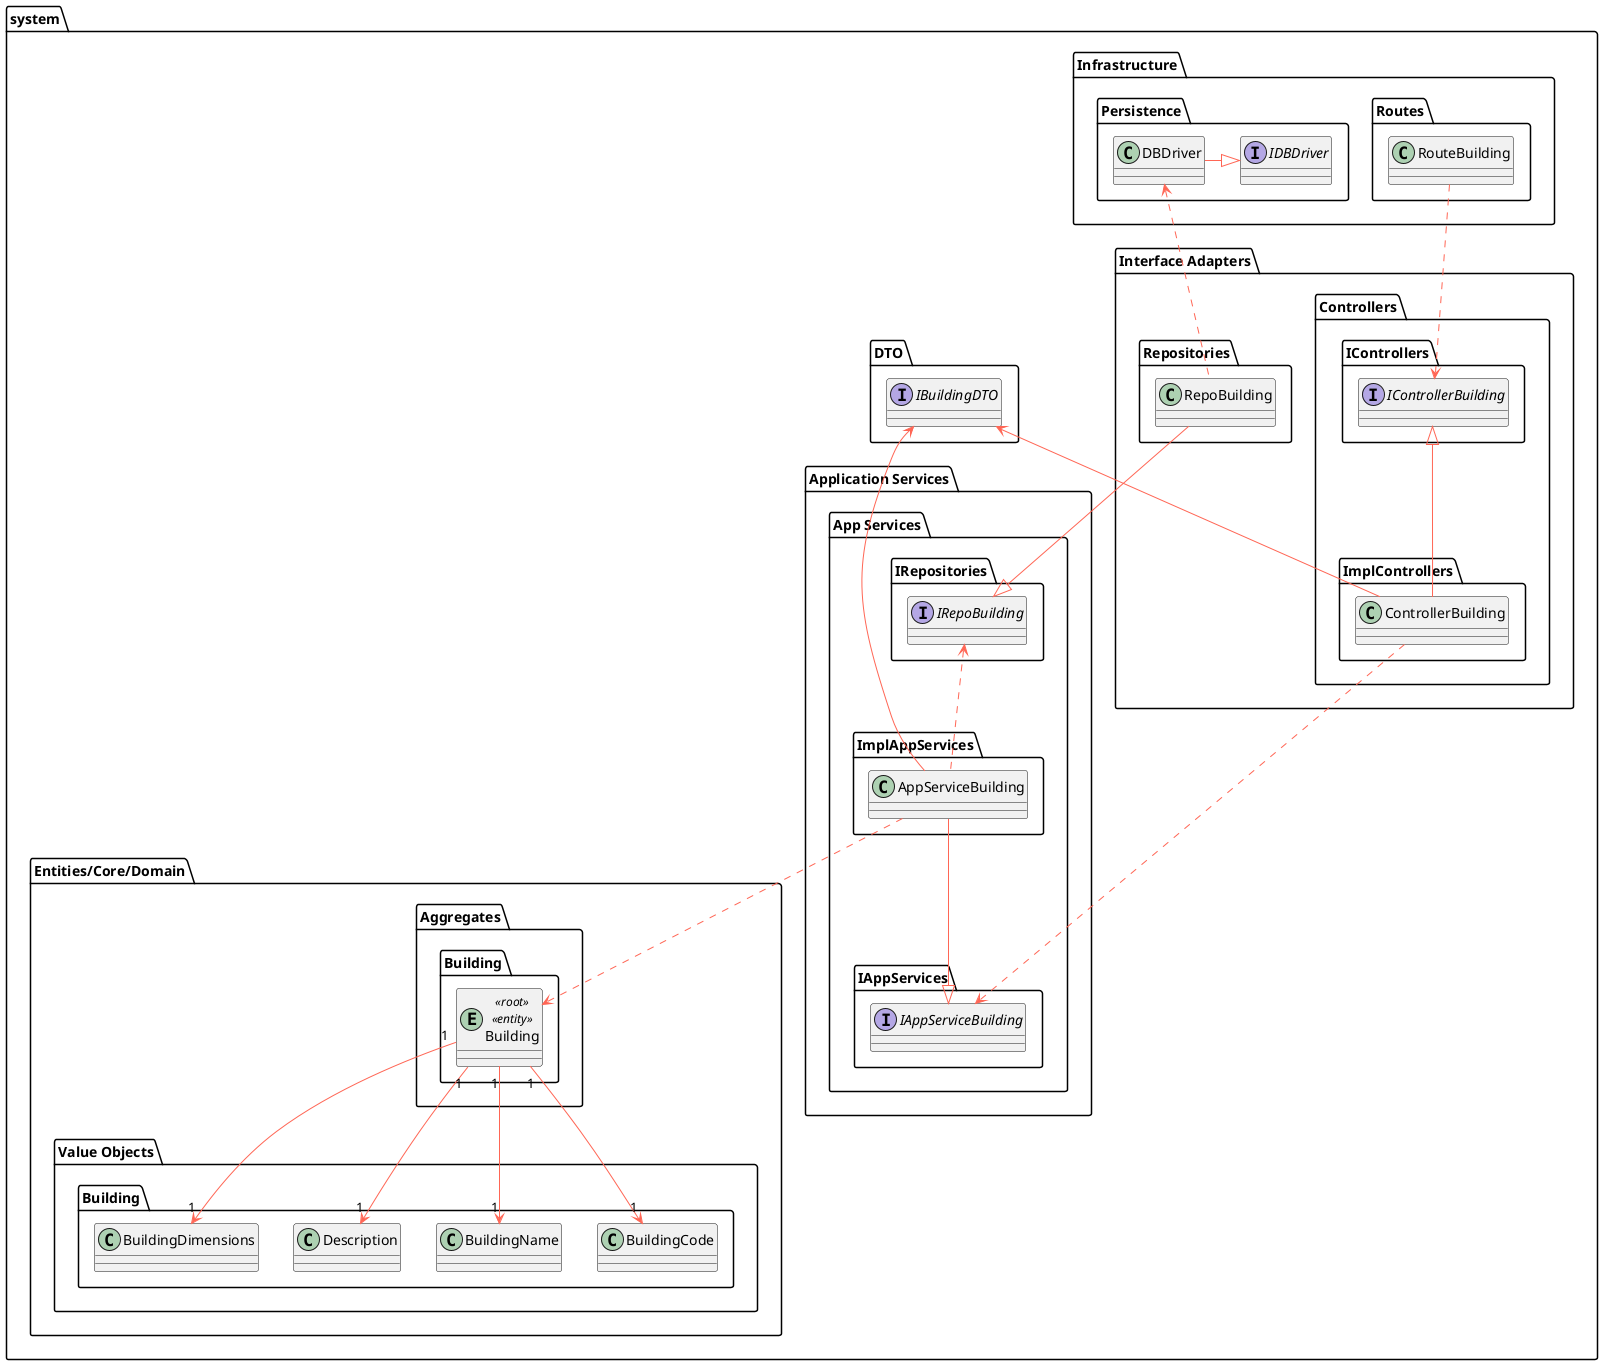 @startuml

skinparam component {
    FontSize 16
    BackgroundColor<<Apache>> LightCoral
    BorderColor<<Apache>> #FF6655
    FontName Courier
    BorderColor black
    BackgroundColor DeepSkyBlue
    ArrowFontName Impact
    ArrowColor #FF6655
}

package system {
    package "Infrastructure" {
        package "Routes" {
            class RouteBuilding
        }

        package "Persistence" {
            interface IDBDriver
            class DBDriver
        }

        DBDriver -right-|> IDBDriver
    }

    package "Interface Adapters" {
        package "Controllers" {
            package "IControllers" {
                interface IControllerBuilding
            }

            package "ImplControllers" {
                class ControllerBuilding
            }
            ControllerBuilding -up-|> IControllerBuilding
        }

        package "Repositories" {
            class RepoBuilding
        }

        RepoBuilding .up.> DBDriver

        RouteBuilding ..> IControllerBuilding
    }

    package "Application Services" {
        package "App Services" {
            package "IAppServices" {
                interface IAppServiceBuilding
            }

            package "ImplAppServices" {
                class AppServiceBuilding
            }

            AppServiceBuilding --|> IAppServiceBuilding

            package "IRepositories" {
                interface IRepoBuilding
            }

            RepoBuilding --|> IRepoBuilding
        }

        ControllerBuilding ..> IAppServiceBuilding

        AppServiceBuilding .up.> IRepoBuilding
    }

    package "Entities/Core/Domain" {
        package "Aggregates" {
            package "Building" as a_building {
                entity Building <<root>> <<entity>>
            }

        }


        package "Value Objects" {
                package "Building" as vo_building {
                class BuildingCode
                class BuildingName
                class Description
                class BuildingDimensions
            }
        }
        Building "1" --> "1" BuildingCode
        Building "1" --> "1" BuildingName
        Building "1" --> "1" Description
        Building "1" --> "1" BuildingDimensions

        AppServiceBuilding ..> Building


    }
    package "DTO" {
        interface IBuildingDTO

    }
    AppServiceBuilding -up-> IBuildingDTO
    ControllerBuilding -up-> IBuildingDTO
}

@enduml

